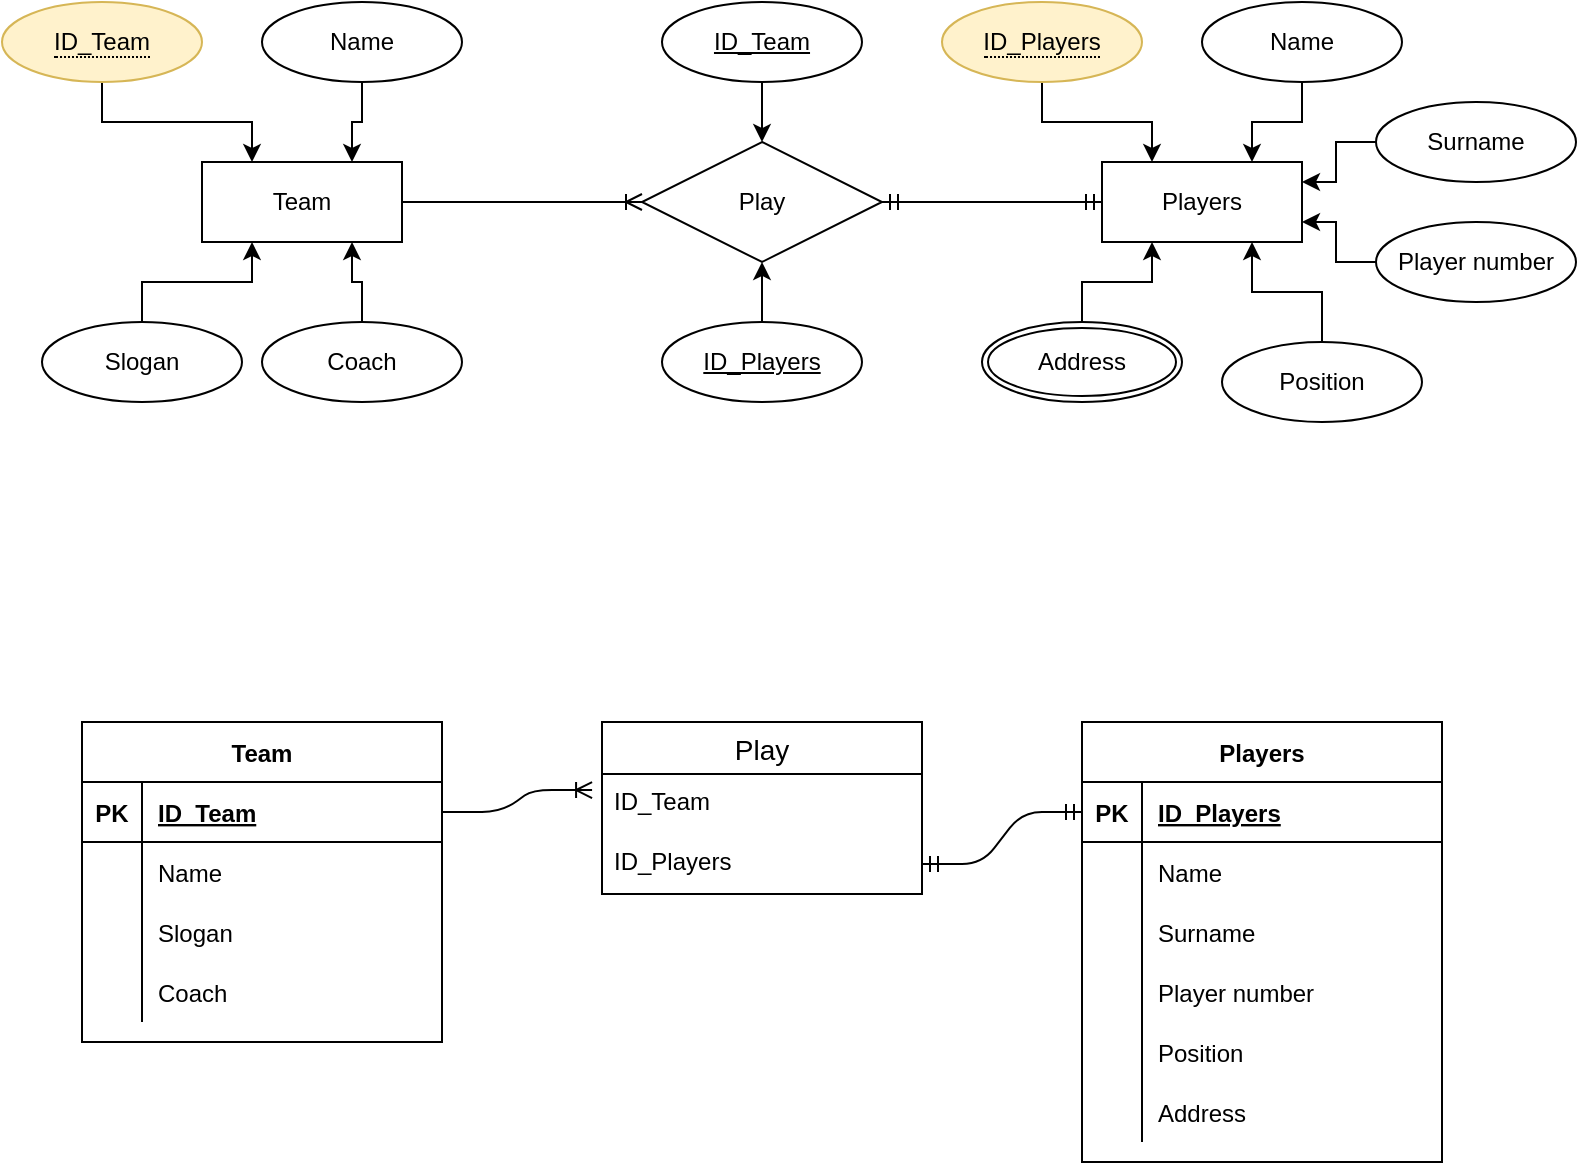 <mxfile version="14.4.9" type="device"><diagram id="c5y45r__47d3XI2hX6e3" name="Page-1"><mxGraphModel dx="1422" dy="789" grid="1" gridSize="10" guides="1" tooltips="1" connect="1" arrows="1" fold="1" page="1" pageScale="1" pageWidth="827" pageHeight="1169" math="0" shadow="0"><root><mxCell id="0"/><mxCell id="1" parent="0"/><mxCell id="ZQf_1yp-HwkTwAO2uzYd-1" value="Team" style="whiteSpace=wrap;html=1;align=center;" parent="1" vertex="1"><mxGeometry x="140" y="160" width="100" height="40" as="geometry"/></mxCell><mxCell id="ZQf_1yp-HwkTwAO2uzYd-2" value="Players" style="whiteSpace=wrap;html=1;align=center;" parent="1" vertex="1"><mxGeometry x="590" y="160" width="100" height="40" as="geometry"/></mxCell><mxCell id="ZQf_1yp-HwkTwAO2uzYd-3" value="Play" style="shape=rhombus;perimeter=rhombusPerimeter;whiteSpace=wrap;html=1;align=center;" parent="1" vertex="1"><mxGeometry x="360" y="150" width="120" height="60" as="geometry"/></mxCell><mxCell id="ZQf_1yp-HwkTwAO2uzYd-4" value="Team" style="shape=table;startSize=30;container=1;collapsible=1;childLayout=tableLayout;fixedRows=1;rowLines=0;fontStyle=1;align=center;resizeLast=1;" parent="1" vertex="1"><mxGeometry x="80" y="440" width="180" height="160" as="geometry"/></mxCell><mxCell id="ZQf_1yp-HwkTwAO2uzYd-5" value="" style="shape=partialRectangle;collapsible=0;dropTarget=0;pointerEvents=0;fillColor=none;top=0;left=0;bottom=1;right=0;points=[[0,0.5],[1,0.5]];portConstraint=eastwest;" parent="ZQf_1yp-HwkTwAO2uzYd-4" vertex="1"><mxGeometry y="30" width="180" height="30" as="geometry"/></mxCell><mxCell id="ZQf_1yp-HwkTwAO2uzYd-6" value="PK" style="shape=partialRectangle;connectable=0;fillColor=none;top=0;left=0;bottom=0;right=0;fontStyle=1;overflow=hidden;" parent="ZQf_1yp-HwkTwAO2uzYd-5" vertex="1"><mxGeometry width="30" height="30" as="geometry"/></mxCell><mxCell id="ZQf_1yp-HwkTwAO2uzYd-7" value="ID_Team" style="shape=partialRectangle;connectable=0;fillColor=none;top=0;left=0;bottom=0;right=0;align=left;spacingLeft=6;fontStyle=5;overflow=hidden;" parent="ZQf_1yp-HwkTwAO2uzYd-5" vertex="1"><mxGeometry x="30" width="150" height="30" as="geometry"/></mxCell><mxCell id="ZQf_1yp-HwkTwAO2uzYd-8" value="" style="shape=partialRectangle;collapsible=0;dropTarget=0;pointerEvents=0;fillColor=none;top=0;left=0;bottom=0;right=0;points=[[0,0.5],[1,0.5]];portConstraint=eastwest;" parent="ZQf_1yp-HwkTwAO2uzYd-4" vertex="1"><mxGeometry y="60" width="180" height="30" as="geometry"/></mxCell><mxCell id="ZQf_1yp-HwkTwAO2uzYd-9" value="" style="shape=partialRectangle;connectable=0;fillColor=none;top=0;left=0;bottom=0;right=0;editable=1;overflow=hidden;" parent="ZQf_1yp-HwkTwAO2uzYd-8" vertex="1"><mxGeometry width="30" height="30" as="geometry"/></mxCell><mxCell id="ZQf_1yp-HwkTwAO2uzYd-10" value="Name" style="shape=partialRectangle;connectable=0;fillColor=none;top=0;left=0;bottom=0;right=0;align=left;spacingLeft=6;overflow=hidden;" parent="ZQf_1yp-HwkTwAO2uzYd-8" vertex="1"><mxGeometry x="30" width="150" height="30" as="geometry"/></mxCell><mxCell id="ZQf_1yp-HwkTwAO2uzYd-11" value="" style="shape=partialRectangle;collapsible=0;dropTarget=0;pointerEvents=0;fillColor=none;top=0;left=0;bottom=0;right=0;points=[[0,0.5],[1,0.5]];portConstraint=eastwest;" parent="ZQf_1yp-HwkTwAO2uzYd-4" vertex="1"><mxGeometry y="90" width="180" height="30" as="geometry"/></mxCell><mxCell id="ZQf_1yp-HwkTwAO2uzYd-12" value="" style="shape=partialRectangle;connectable=0;fillColor=none;top=0;left=0;bottom=0;right=0;editable=1;overflow=hidden;" parent="ZQf_1yp-HwkTwAO2uzYd-11" vertex="1"><mxGeometry width="30" height="30" as="geometry"/></mxCell><mxCell id="ZQf_1yp-HwkTwAO2uzYd-13" value="Slogan" style="shape=partialRectangle;connectable=0;fillColor=none;top=0;left=0;bottom=0;right=0;align=left;spacingLeft=6;overflow=hidden;" parent="ZQf_1yp-HwkTwAO2uzYd-11" vertex="1"><mxGeometry x="30" width="150" height="30" as="geometry"/></mxCell><mxCell id="ZQf_1yp-HwkTwAO2uzYd-14" value="" style="shape=partialRectangle;collapsible=0;dropTarget=0;pointerEvents=0;fillColor=none;top=0;left=0;bottom=0;right=0;points=[[0,0.5],[1,0.5]];portConstraint=eastwest;" parent="ZQf_1yp-HwkTwAO2uzYd-4" vertex="1"><mxGeometry y="120" width="180" height="30" as="geometry"/></mxCell><mxCell id="ZQf_1yp-HwkTwAO2uzYd-15" value="" style="shape=partialRectangle;connectable=0;fillColor=none;top=0;left=0;bottom=0;right=0;editable=1;overflow=hidden;" parent="ZQf_1yp-HwkTwAO2uzYd-14" vertex="1"><mxGeometry width="30" height="30" as="geometry"/></mxCell><mxCell id="ZQf_1yp-HwkTwAO2uzYd-16" value="Coach" style="shape=partialRectangle;connectable=0;fillColor=none;top=0;left=0;bottom=0;right=0;align=left;spacingLeft=6;overflow=hidden;" parent="ZQf_1yp-HwkTwAO2uzYd-14" vertex="1"><mxGeometry x="30" width="150" height="30" as="geometry"/></mxCell><mxCell id="ZQf_1yp-HwkTwAO2uzYd-20" value="Play" style="swimlane;fontStyle=0;childLayout=stackLayout;horizontal=1;startSize=26;horizontalStack=0;resizeParent=1;resizeParentMax=0;resizeLast=0;collapsible=1;marginBottom=0;align=center;fontSize=14;" parent="1" vertex="1"><mxGeometry x="340" y="440" width="160" height="86" as="geometry"/></mxCell><mxCell id="ZQf_1yp-HwkTwAO2uzYd-21" value="ID_Team" style="text;strokeColor=none;fillColor=none;spacingLeft=4;spacingRight=4;overflow=hidden;rotatable=0;points=[[0,0.5],[1,0.5]];portConstraint=eastwest;fontSize=12;" parent="ZQf_1yp-HwkTwAO2uzYd-20" vertex="1"><mxGeometry y="26" width="160" height="30" as="geometry"/></mxCell><mxCell id="ZQf_1yp-HwkTwAO2uzYd-22" value="ID_Players" style="text;strokeColor=none;fillColor=none;spacingLeft=4;spacingRight=4;overflow=hidden;rotatable=0;points=[[0,0.5],[1,0.5]];portConstraint=eastwest;fontSize=12;" parent="ZQf_1yp-HwkTwAO2uzYd-20" vertex="1"><mxGeometry y="56" width="160" height="30" as="geometry"/></mxCell><mxCell id="ZQf_1yp-HwkTwAO2uzYd-23" value="Players" style="shape=table;startSize=30;container=1;collapsible=1;childLayout=tableLayout;fixedRows=1;rowLines=0;fontStyle=1;align=center;resizeLast=1;" parent="1" vertex="1"><mxGeometry x="580" y="440" width="180" height="220" as="geometry"/></mxCell><mxCell id="ZQf_1yp-HwkTwAO2uzYd-24" value="" style="shape=partialRectangle;collapsible=0;dropTarget=0;pointerEvents=0;fillColor=none;top=0;left=0;bottom=1;right=0;points=[[0,0.5],[1,0.5]];portConstraint=eastwest;" parent="ZQf_1yp-HwkTwAO2uzYd-23" vertex="1"><mxGeometry y="30" width="180" height="30" as="geometry"/></mxCell><mxCell id="ZQf_1yp-HwkTwAO2uzYd-25" value="PK" style="shape=partialRectangle;connectable=0;fillColor=none;top=0;left=0;bottom=0;right=0;fontStyle=1;overflow=hidden;" parent="ZQf_1yp-HwkTwAO2uzYd-24" vertex="1"><mxGeometry width="30" height="30" as="geometry"/></mxCell><mxCell id="ZQf_1yp-HwkTwAO2uzYd-26" value="ID_Players" style="shape=partialRectangle;connectable=0;fillColor=none;top=0;left=0;bottom=0;right=0;align=left;spacingLeft=6;fontStyle=5;overflow=hidden;" parent="ZQf_1yp-HwkTwAO2uzYd-24" vertex="1"><mxGeometry x="30" width="150" height="30" as="geometry"/></mxCell><mxCell id="ZQf_1yp-HwkTwAO2uzYd-27" value="" style="shape=partialRectangle;collapsible=0;dropTarget=0;pointerEvents=0;fillColor=none;top=0;left=0;bottom=0;right=0;points=[[0,0.5],[1,0.5]];portConstraint=eastwest;" parent="ZQf_1yp-HwkTwAO2uzYd-23" vertex="1"><mxGeometry y="60" width="180" height="30" as="geometry"/></mxCell><mxCell id="ZQf_1yp-HwkTwAO2uzYd-28" value="" style="shape=partialRectangle;connectable=0;fillColor=none;top=0;left=0;bottom=0;right=0;editable=1;overflow=hidden;" parent="ZQf_1yp-HwkTwAO2uzYd-27" vertex="1"><mxGeometry width="30" height="30" as="geometry"/></mxCell><mxCell id="ZQf_1yp-HwkTwAO2uzYd-29" value="Name" style="shape=partialRectangle;connectable=0;fillColor=none;top=0;left=0;bottom=0;right=0;align=left;spacingLeft=6;overflow=hidden;" parent="ZQf_1yp-HwkTwAO2uzYd-27" vertex="1"><mxGeometry x="30" width="150" height="30" as="geometry"/></mxCell><mxCell id="ZQf_1yp-HwkTwAO2uzYd-30" value="" style="shape=partialRectangle;collapsible=0;dropTarget=0;pointerEvents=0;fillColor=none;top=0;left=0;bottom=0;right=0;points=[[0,0.5],[1,0.5]];portConstraint=eastwest;" parent="ZQf_1yp-HwkTwAO2uzYd-23" vertex="1"><mxGeometry y="90" width="180" height="30" as="geometry"/></mxCell><mxCell id="ZQf_1yp-HwkTwAO2uzYd-31" value="" style="shape=partialRectangle;connectable=0;fillColor=none;top=0;left=0;bottom=0;right=0;editable=1;overflow=hidden;" parent="ZQf_1yp-HwkTwAO2uzYd-30" vertex="1"><mxGeometry width="30" height="30" as="geometry"/></mxCell><mxCell id="ZQf_1yp-HwkTwAO2uzYd-32" value="Surname" style="shape=partialRectangle;connectable=0;fillColor=none;top=0;left=0;bottom=0;right=0;align=left;spacingLeft=6;overflow=hidden;" parent="ZQf_1yp-HwkTwAO2uzYd-30" vertex="1"><mxGeometry x="30" width="150" height="30" as="geometry"/></mxCell><mxCell id="ZQf_1yp-HwkTwAO2uzYd-33" value="" style="shape=partialRectangle;collapsible=0;dropTarget=0;pointerEvents=0;fillColor=none;top=0;left=0;bottom=0;right=0;points=[[0,0.5],[1,0.5]];portConstraint=eastwest;" parent="ZQf_1yp-HwkTwAO2uzYd-23" vertex="1"><mxGeometry y="120" width="180" height="30" as="geometry"/></mxCell><mxCell id="ZQf_1yp-HwkTwAO2uzYd-34" value="" style="shape=partialRectangle;connectable=0;fillColor=none;top=0;left=0;bottom=0;right=0;editable=1;overflow=hidden;" parent="ZQf_1yp-HwkTwAO2uzYd-33" vertex="1"><mxGeometry width="30" height="30" as="geometry"/></mxCell><mxCell id="ZQf_1yp-HwkTwAO2uzYd-35" value="Player number" style="shape=partialRectangle;connectable=0;fillColor=none;top=0;left=0;bottom=0;right=0;align=left;spacingLeft=6;overflow=hidden;" parent="ZQf_1yp-HwkTwAO2uzYd-33" vertex="1"><mxGeometry x="30" width="150" height="30" as="geometry"/></mxCell><mxCell id="ZQf_1yp-HwkTwAO2uzYd-36" value="" style="shape=partialRectangle;collapsible=0;dropTarget=0;pointerEvents=0;fillColor=none;top=0;left=0;bottom=0;right=0;points=[[0,0.5],[1,0.5]];portConstraint=eastwest;" parent="ZQf_1yp-HwkTwAO2uzYd-23" vertex="1"><mxGeometry y="150" width="180" height="30" as="geometry"/></mxCell><mxCell id="ZQf_1yp-HwkTwAO2uzYd-37" value="" style="shape=partialRectangle;connectable=0;fillColor=none;top=0;left=0;bottom=0;right=0;editable=1;overflow=hidden;" parent="ZQf_1yp-HwkTwAO2uzYd-36" vertex="1"><mxGeometry width="30" height="30" as="geometry"/></mxCell><mxCell id="ZQf_1yp-HwkTwAO2uzYd-38" value="Position" style="shape=partialRectangle;connectable=0;fillColor=none;top=0;left=0;bottom=0;right=0;align=left;spacingLeft=6;overflow=hidden;" parent="ZQf_1yp-HwkTwAO2uzYd-36" vertex="1"><mxGeometry x="30" width="150" height="30" as="geometry"/></mxCell><mxCell id="ZQf_1yp-HwkTwAO2uzYd-39" value="" style="shape=partialRectangle;collapsible=0;dropTarget=0;pointerEvents=0;fillColor=none;top=0;left=0;bottom=0;right=0;points=[[0,0.5],[1,0.5]];portConstraint=eastwest;" parent="ZQf_1yp-HwkTwAO2uzYd-23" vertex="1"><mxGeometry y="180" width="180" height="30" as="geometry"/></mxCell><mxCell id="ZQf_1yp-HwkTwAO2uzYd-40" value="" style="shape=partialRectangle;connectable=0;fillColor=none;top=0;left=0;bottom=0;right=0;editable=1;overflow=hidden;" parent="ZQf_1yp-HwkTwAO2uzYd-39" vertex="1"><mxGeometry width="30" height="30" as="geometry"/></mxCell><mxCell id="ZQf_1yp-HwkTwAO2uzYd-41" value="Address" style="shape=partialRectangle;connectable=0;fillColor=none;top=0;left=0;bottom=0;right=0;align=left;spacingLeft=6;overflow=hidden;" parent="ZQf_1yp-HwkTwAO2uzYd-39" vertex="1"><mxGeometry x="30" width="150" height="30" as="geometry"/></mxCell><mxCell id="ZQf_1yp-HwkTwAO2uzYd-46" style="edgeStyle=orthogonalEdgeStyle;rounded=0;orthogonalLoop=1;jettySize=auto;html=1;entryX=0.75;entryY=0;entryDx=0;entryDy=0;" parent="1" source="ZQf_1yp-HwkTwAO2uzYd-47" target="ZQf_1yp-HwkTwAO2uzYd-1" edge="1"><mxGeometry relative="1" as="geometry"/></mxCell><mxCell id="ZQf_1yp-HwkTwAO2uzYd-47" value="Name" style="ellipse;whiteSpace=wrap;html=1;align=center;" parent="1" vertex="1"><mxGeometry x="170" y="80" width="100" height="40" as="geometry"/></mxCell><mxCell id="ZQf_1yp-HwkTwAO2uzYd-48" style="edgeStyle=orthogonalEdgeStyle;rounded=0;orthogonalLoop=1;jettySize=auto;html=1;entryX=0.75;entryY=0;entryDx=0;entryDy=0;" parent="1" source="ZQf_1yp-HwkTwAO2uzYd-49" target="ZQf_1yp-HwkTwAO2uzYd-2" edge="1"><mxGeometry relative="1" as="geometry"/></mxCell><mxCell id="ZQf_1yp-HwkTwAO2uzYd-49" value="Name" style="ellipse;whiteSpace=wrap;html=1;align=center;" parent="1" vertex="1"><mxGeometry x="640" y="80" width="100" height="40" as="geometry"/></mxCell><mxCell id="ZQf_1yp-HwkTwAO2uzYd-50" style="edgeStyle=orthogonalEdgeStyle;rounded=0;orthogonalLoop=1;jettySize=auto;html=1;entryX=0.25;entryY=1;entryDx=0;entryDy=0;" parent="1" source="ZQf_1yp-HwkTwAO2uzYd-51" target="ZQf_1yp-HwkTwAO2uzYd-2" edge="1"><mxGeometry relative="1" as="geometry"/></mxCell><mxCell id="ZQf_1yp-HwkTwAO2uzYd-51" value="Address" style="ellipse;shape=doubleEllipse;margin=3;whiteSpace=wrap;html=1;align=center;" parent="1" vertex="1"><mxGeometry x="530" y="240" width="100" height="40" as="geometry"/></mxCell><mxCell id="ZQf_1yp-HwkTwAO2uzYd-52" style="edgeStyle=orthogonalEdgeStyle;rounded=0;orthogonalLoop=1;jettySize=auto;html=1;entryX=0.25;entryY=1;entryDx=0;entryDy=0;" parent="1" source="ZQf_1yp-HwkTwAO2uzYd-53" target="ZQf_1yp-HwkTwAO2uzYd-1" edge="1"><mxGeometry relative="1" as="geometry"/></mxCell><mxCell id="ZQf_1yp-HwkTwAO2uzYd-53" value="Slogan" style="ellipse;whiteSpace=wrap;html=1;align=center;" parent="1" vertex="1"><mxGeometry x="60" y="240" width="100" height="40" as="geometry"/></mxCell><mxCell id="45EbzRUisd3hNIC6oWPI-2" style="edgeStyle=orthogonalEdgeStyle;rounded=0;orthogonalLoop=1;jettySize=auto;html=1;exitX=0.5;exitY=0;exitDx=0;exitDy=0;entryX=0.75;entryY=1;entryDx=0;entryDy=0;" edge="1" parent="1" source="ZQf_1yp-HwkTwAO2uzYd-55" target="ZQf_1yp-HwkTwAO2uzYd-1"><mxGeometry relative="1" as="geometry"/></mxCell><mxCell id="ZQf_1yp-HwkTwAO2uzYd-55" value="Coach" style="ellipse;whiteSpace=wrap;html=1;align=center;" parent="1" vertex="1"><mxGeometry x="170" y="240" width="100" height="40" as="geometry"/></mxCell><mxCell id="ZQf_1yp-HwkTwAO2uzYd-58" style="edgeStyle=orthogonalEdgeStyle;rounded=0;orthogonalLoop=1;jettySize=auto;html=1;entryX=1;entryY=0.25;entryDx=0;entryDy=0;" parent="1" source="ZQf_1yp-HwkTwAO2uzYd-59" target="ZQf_1yp-HwkTwAO2uzYd-2" edge="1"><mxGeometry relative="1" as="geometry"/></mxCell><mxCell id="ZQf_1yp-HwkTwAO2uzYd-59" value="Surname" style="ellipse;whiteSpace=wrap;html=1;align=center;" parent="1" vertex="1"><mxGeometry x="727" y="130" width="100" height="40" as="geometry"/></mxCell><mxCell id="ZQf_1yp-HwkTwAO2uzYd-60" style="edgeStyle=orthogonalEdgeStyle;rounded=0;orthogonalLoop=1;jettySize=auto;html=1;entryX=1;entryY=0.75;entryDx=0;entryDy=0;" parent="1" source="ZQf_1yp-HwkTwAO2uzYd-61" target="ZQf_1yp-HwkTwAO2uzYd-2" edge="1"><mxGeometry relative="1" as="geometry"/></mxCell><mxCell id="ZQf_1yp-HwkTwAO2uzYd-61" value="Player number" style="ellipse;whiteSpace=wrap;html=1;align=center;" parent="1" vertex="1"><mxGeometry x="727" y="190" width="100" height="40" as="geometry"/></mxCell><mxCell id="ZQf_1yp-HwkTwAO2uzYd-62" style="edgeStyle=orthogonalEdgeStyle;rounded=0;orthogonalLoop=1;jettySize=auto;html=1;entryX=0.75;entryY=1;entryDx=0;entryDy=0;" parent="1" source="ZQf_1yp-HwkTwAO2uzYd-63" target="ZQf_1yp-HwkTwAO2uzYd-2" edge="1"><mxGeometry relative="1" as="geometry"/></mxCell><mxCell id="ZQf_1yp-HwkTwAO2uzYd-63" value="Position" style="ellipse;whiteSpace=wrap;html=1;align=center;" parent="1" vertex="1"><mxGeometry x="650" y="250" width="100" height="40" as="geometry"/></mxCell><mxCell id="ZQf_1yp-HwkTwAO2uzYd-68" value="" style="edgeStyle=entityRelationEdgeStyle;fontSize=12;html=1;endArrow=ERoneToMany;entryX=0;entryY=0.5;entryDx=0;entryDy=0;exitX=1;exitY=0.5;exitDx=0;exitDy=0;" parent="1" source="ZQf_1yp-HwkTwAO2uzYd-1" target="ZQf_1yp-HwkTwAO2uzYd-3" edge="1"><mxGeometry width="100" height="100" relative="1" as="geometry"><mxPoint x="260" y="310" as="sourcePoint"/><mxPoint x="360" y="210" as="targetPoint"/></mxGeometry></mxCell><mxCell id="ZQf_1yp-HwkTwAO2uzYd-69" value="" style="edgeStyle=entityRelationEdgeStyle;fontSize=12;html=1;endArrow=ERmandOne;startArrow=ERmandOne;entryX=0;entryY=0.5;entryDx=0;entryDy=0;exitX=1;exitY=0.5;exitDx=0;exitDy=0;" parent="1" source="ZQf_1yp-HwkTwAO2uzYd-3" target="ZQf_1yp-HwkTwAO2uzYd-2" edge="1"><mxGeometry width="100" height="100" relative="1" as="geometry"><mxPoint x="470" y="280" as="sourcePoint"/><mxPoint x="570" y="180" as="targetPoint"/></mxGeometry></mxCell><mxCell id="ZQf_1yp-HwkTwAO2uzYd-70" value="" style="edgeStyle=entityRelationEdgeStyle;fontSize=12;html=1;endArrow=ERoneToMany;entryX=-0.031;entryY=0.267;entryDx=0;entryDy=0;exitX=1;exitY=0.5;exitDx=0;exitDy=0;entryPerimeter=0;" parent="1" source="ZQf_1yp-HwkTwAO2uzYd-5" target="ZQf_1yp-HwkTwAO2uzYd-21" edge="1"><mxGeometry width="100" height="100" relative="1" as="geometry"><mxPoint x="240" y="390" as="sourcePoint"/><mxPoint x="360" y="390" as="targetPoint"/></mxGeometry></mxCell><mxCell id="ZQf_1yp-HwkTwAO2uzYd-71" value="" style="edgeStyle=entityRelationEdgeStyle;fontSize=12;html=1;endArrow=ERmandOne;startArrow=ERmandOne;entryX=0;entryY=0.5;entryDx=0;entryDy=0;" parent="1" source="ZQf_1yp-HwkTwAO2uzYd-22" target="ZQf_1yp-HwkTwAO2uzYd-24" edge="1"><mxGeometry width="100" height="100" relative="1" as="geometry"><mxPoint x="470" y="390" as="sourcePoint"/><mxPoint x="580" y="390" as="targetPoint"/></mxGeometry></mxCell><mxCell id="45EbzRUisd3hNIC6oWPI-5" style="edgeStyle=orthogonalEdgeStyle;rounded=0;orthogonalLoop=1;jettySize=auto;html=1;exitX=0.5;exitY=1;exitDx=0;exitDy=0;entryX=0.25;entryY=0;entryDx=0;entryDy=0;" edge="1" parent="1" source="45EbzRUisd3hNIC6oWPI-3" target="ZQf_1yp-HwkTwAO2uzYd-1"><mxGeometry relative="1" as="geometry"/></mxCell><mxCell id="45EbzRUisd3hNIC6oWPI-3" value="&lt;span style=&quot;border-bottom: 1px dotted&quot;&gt;ID_Team&lt;br&gt;&lt;/span&gt;" style="ellipse;whiteSpace=wrap;html=1;align=center;fillColor=#fff2cc;strokeColor=#d6b656;" vertex="1" parent="1"><mxGeometry x="40" y="80" width="100" height="40" as="geometry"/></mxCell><mxCell id="45EbzRUisd3hNIC6oWPI-7" style="edgeStyle=orthogonalEdgeStyle;rounded=0;orthogonalLoop=1;jettySize=auto;html=1;entryX=0.25;entryY=0;entryDx=0;entryDy=0;" edge="1" parent="1" source="45EbzRUisd3hNIC6oWPI-6" target="ZQf_1yp-HwkTwAO2uzYd-2"><mxGeometry relative="1" as="geometry"/></mxCell><mxCell id="45EbzRUisd3hNIC6oWPI-6" value="&lt;span style=&quot;border-bottom: 1px dotted&quot;&gt;ID_Players&lt;br&gt;&lt;/span&gt;" style="ellipse;whiteSpace=wrap;html=1;align=center;fillColor=#fff2cc;strokeColor=#d6b656;" vertex="1" parent="1"><mxGeometry x="510" y="80" width="100" height="40" as="geometry"/></mxCell><mxCell id="45EbzRUisd3hNIC6oWPI-12" style="edgeStyle=orthogonalEdgeStyle;rounded=0;orthogonalLoop=1;jettySize=auto;html=1;exitX=0.5;exitY=1;exitDx=0;exitDy=0;entryX=0.5;entryY=0;entryDx=0;entryDy=0;" edge="1" parent="1" source="45EbzRUisd3hNIC6oWPI-9" target="ZQf_1yp-HwkTwAO2uzYd-3"><mxGeometry relative="1" as="geometry"/></mxCell><mxCell id="45EbzRUisd3hNIC6oWPI-9" value="ID_Team" style="ellipse;whiteSpace=wrap;html=1;align=center;fontStyle=4;" vertex="1" parent="1"><mxGeometry x="370" y="80" width="100" height="40" as="geometry"/></mxCell><mxCell id="45EbzRUisd3hNIC6oWPI-11" style="edgeStyle=orthogonalEdgeStyle;rounded=0;orthogonalLoop=1;jettySize=auto;html=1;exitX=0.5;exitY=0;exitDx=0;exitDy=0;entryX=0.5;entryY=1;entryDx=0;entryDy=0;" edge="1" parent="1" source="45EbzRUisd3hNIC6oWPI-10" target="ZQf_1yp-HwkTwAO2uzYd-3"><mxGeometry relative="1" as="geometry"/></mxCell><mxCell id="45EbzRUisd3hNIC6oWPI-10" value="ID_Players" style="ellipse;whiteSpace=wrap;html=1;align=center;fontStyle=4;" vertex="1" parent="1"><mxGeometry x="370" y="240" width="100" height="40" as="geometry"/></mxCell></root></mxGraphModel></diagram></mxfile>